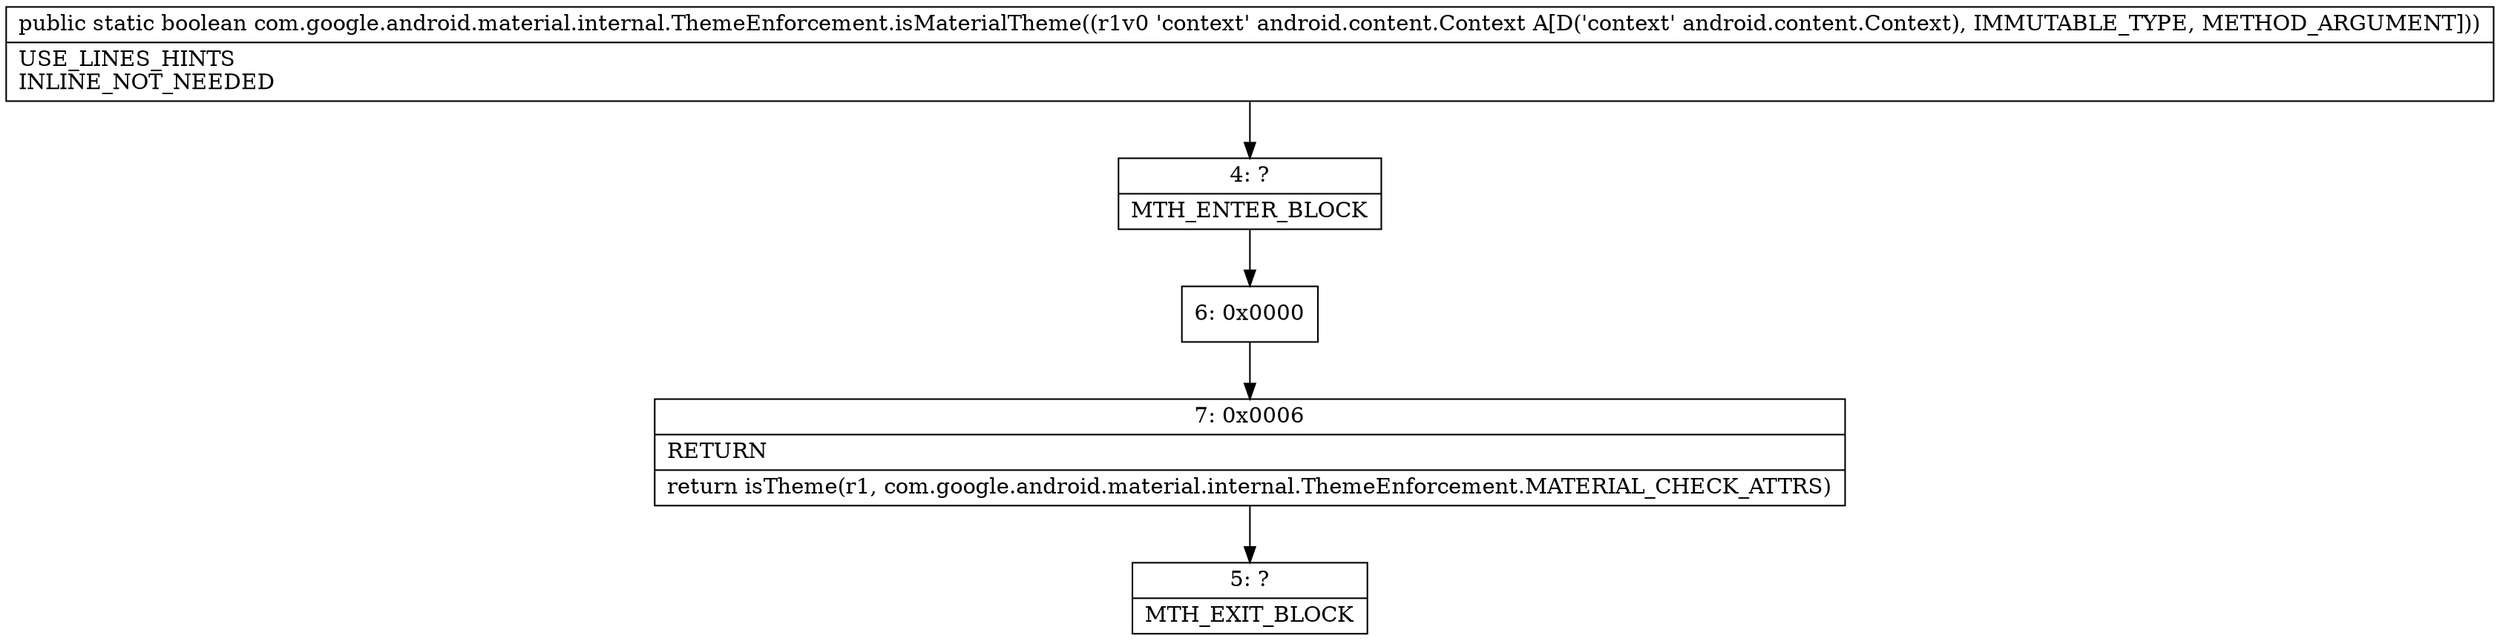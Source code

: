 digraph "CFG forcom.google.android.material.internal.ThemeEnforcement.isMaterialTheme(Landroid\/content\/Context;)Z" {
Node_4 [shape=record,label="{4\:\ ?|MTH_ENTER_BLOCK\l}"];
Node_6 [shape=record,label="{6\:\ 0x0000}"];
Node_7 [shape=record,label="{7\:\ 0x0006|RETURN\l|return isTheme(r1, com.google.android.material.internal.ThemeEnforcement.MATERIAL_CHECK_ATTRS)\l}"];
Node_5 [shape=record,label="{5\:\ ?|MTH_EXIT_BLOCK\l}"];
MethodNode[shape=record,label="{public static boolean com.google.android.material.internal.ThemeEnforcement.isMaterialTheme((r1v0 'context' android.content.Context A[D('context' android.content.Context), IMMUTABLE_TYPE, METHOD_ARGUMENT]))  | USE_LINES_HINTS\lINLINE_NOT_NEEDED\l}"];
MethodNode -> Node_4;Node_4 -> Node_6;
Node_6 -> Node_7;
Node_7 -> Node_5;
}

